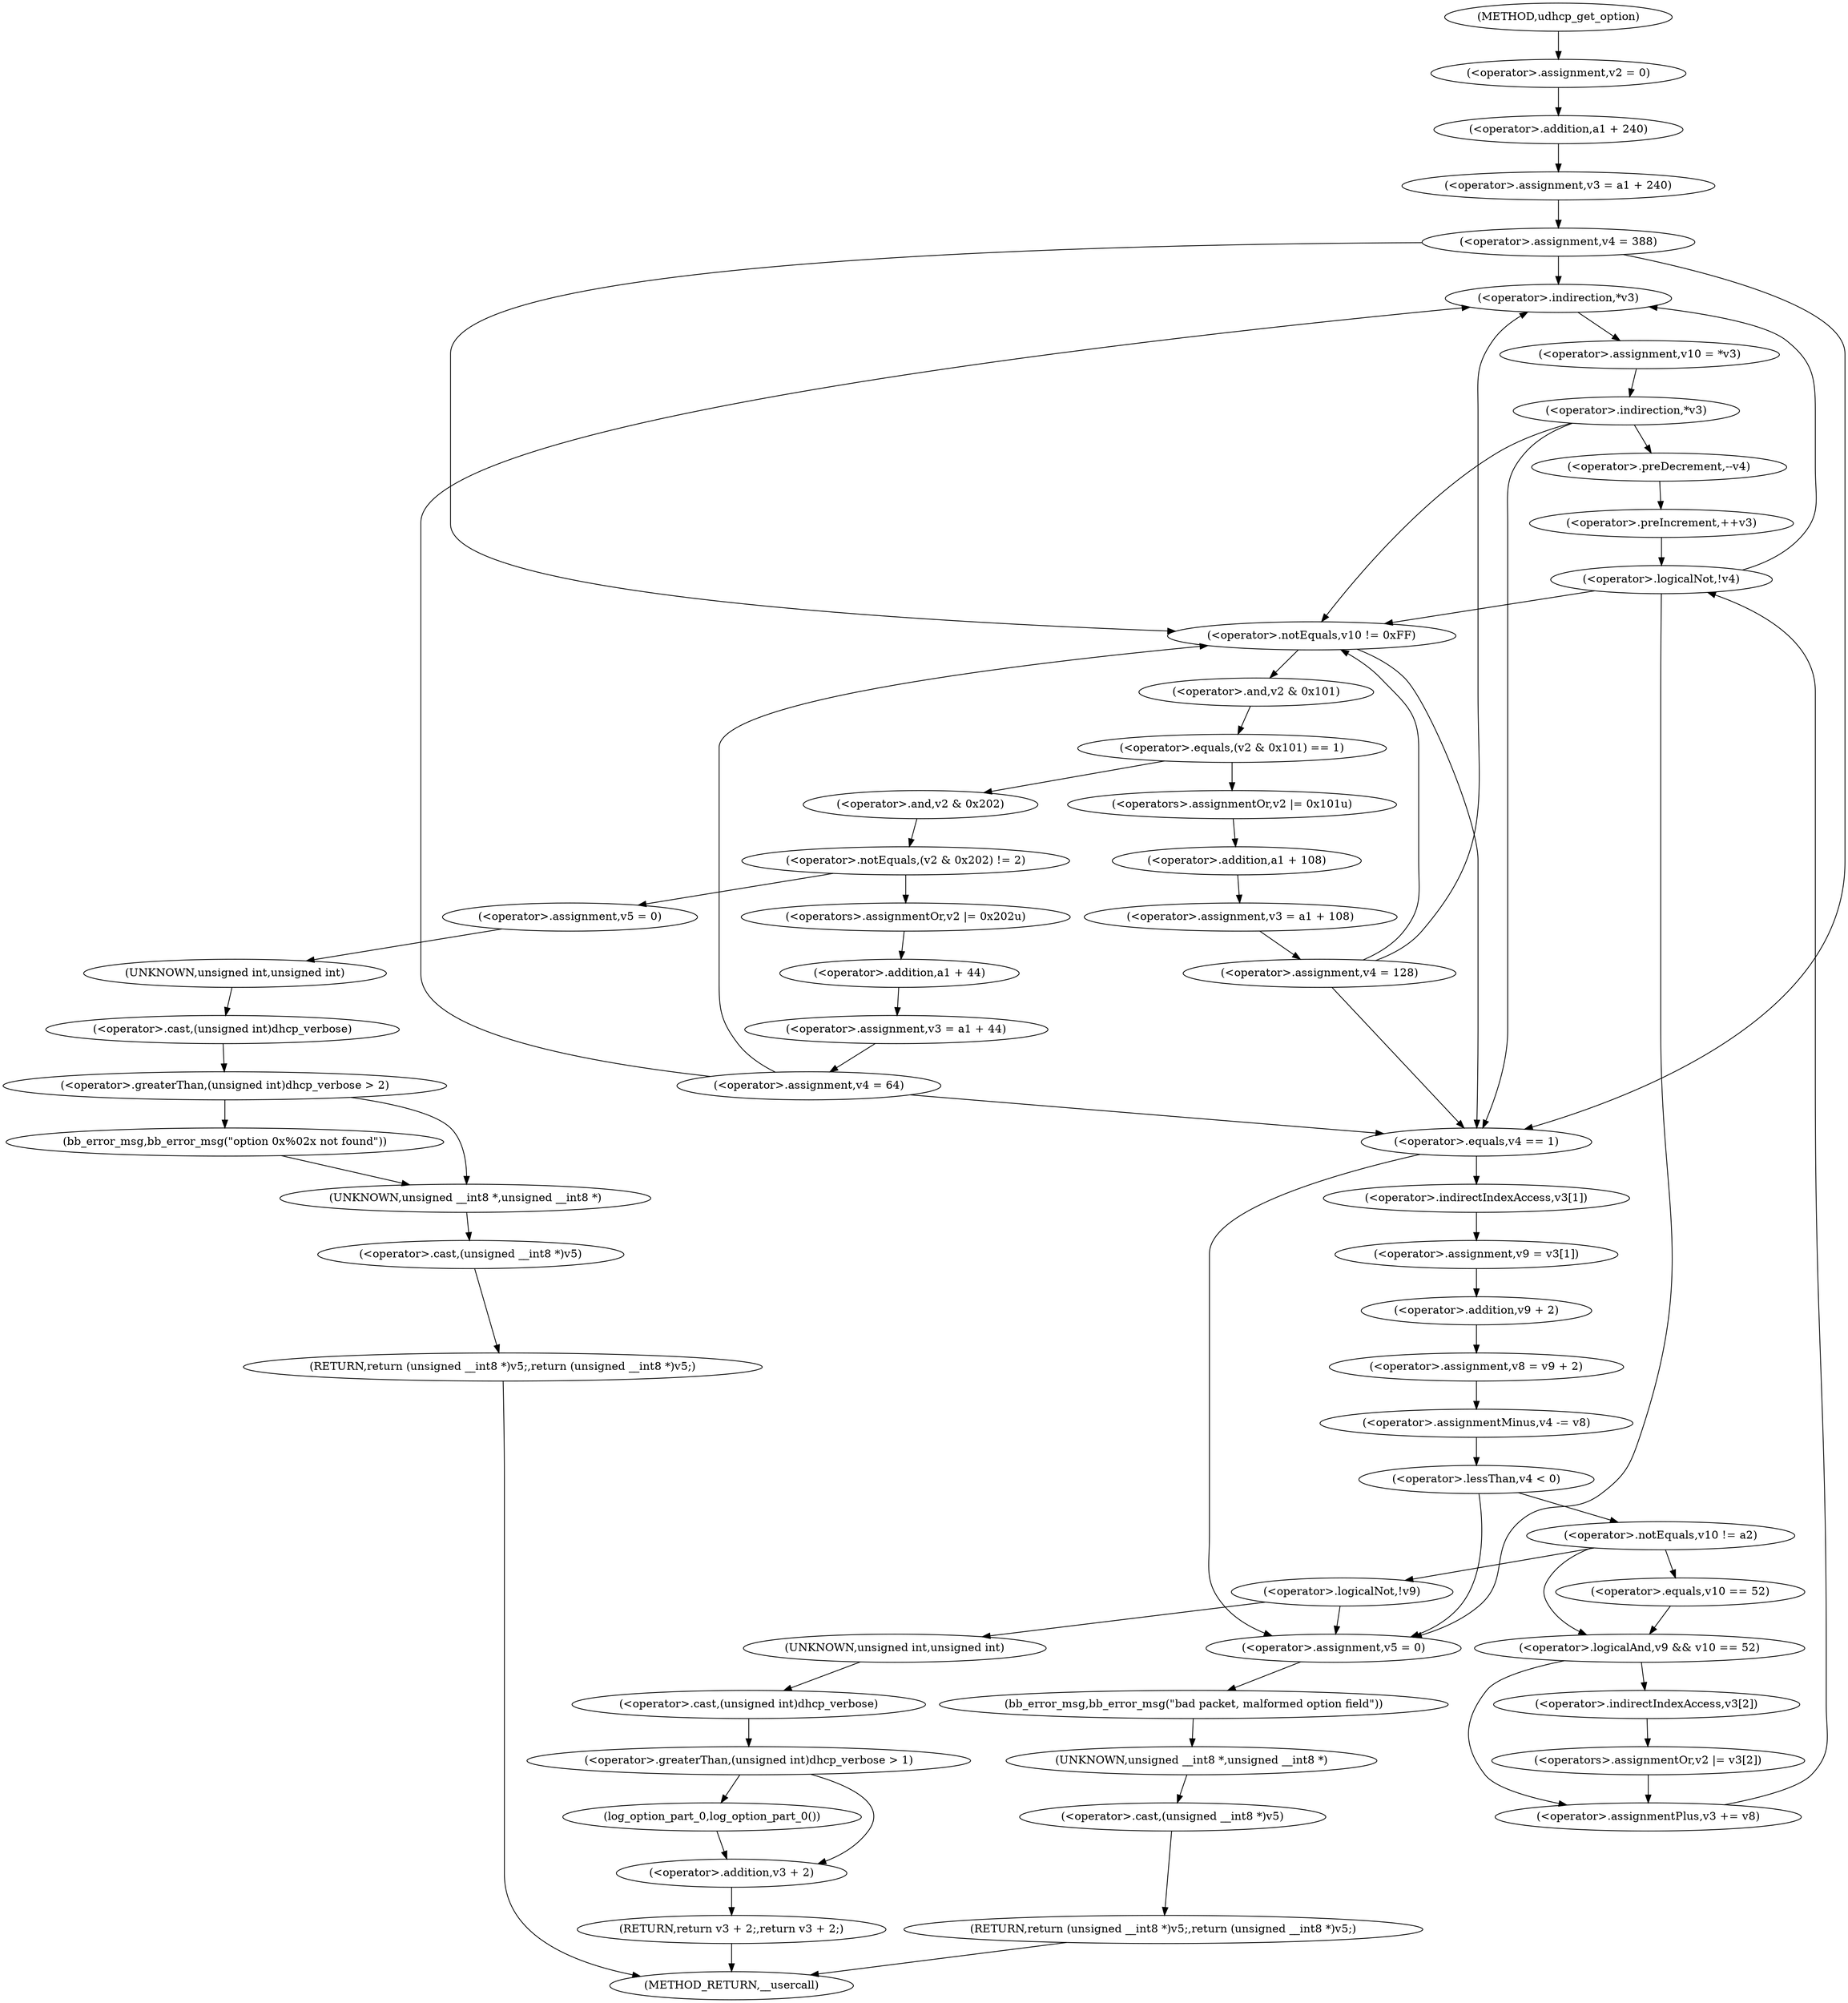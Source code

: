 digraph udhcp_get_option {  
"1000119" [label = "(<operator>.assignment,v2 = 0)" ]
"1000122" [label = "(<operator>.assignment,v3 = a1 + 240)" ]
"1000124" [label = "(<operator>.addition,a1 + 240)" ]
"1000127" [label = "(<operator>.assignment,v4 = 388)" ]
"1000136" [label = "(<operator>.assignment,v10 = *v3)" ]
"1000138" [label = "(<operator>.indirection,*v3)" ]
"1000141" [label = "(<operator>.indirection,*v3)" ]
"1000144" [label = "(<operator>.preDecrement,--v4)" ]
"1000146" [label = "(<operator>.preIncrement,++v3)" ]
"1000150" [label = "(<operator>.logicalNot,!v4)" ]
"1000154" [label = "(<operator>.notEquals,v10 != 0xFF)" ]
"1000159" [label = "(<operator>.equals,(v2 & 0x101) == 1)" ]
"1000160" [label = "(<operator>.and,v2 & 0x101)" ]
"1000165" [label = "(<operators>.assignmentOr,v2 |= 0x101u)" ]
"1000168" [label = "(<operator>.assignment,v3 = a1 + 108)" ]
"1000170" [label = "(<operator>.addition,a1 + 108)" ]
"1000173" [label = "(<operator>.assignment,v4 = 128)" ]
"1000179" [label = "(<operator>.notEquals,(v2 & 0x202) != 2)" ]
"1000180" [label = "(<operator>.and,v2 & 0x202)" ]
"1000185" [label = "(<operator>.assignment,v5 = 0)" ]
"1000189" [label = "(<operator>.greaterThan,(unsigned int)dhcp_verbose > 2)" ]
"1000190" [label = "(<operator>.cast,(unsigned int)dhcp_verbose)" ]
"1000191" [label = "(UNKNOWN,unsigned int,unsigned int)" ]
"1000194" [label = "(bb_error_msg,bb_error_msg(\"option 0x%02x not found\"))" ]
"1000196" [label = "(RETURN,return (unsigned __int8 *)v5;,return (unsigned __int8 *)v5;)" ]
"1000197" [label = "(<operator>.cast,(unsigned __int8 *)v5)" ]
"1000198" [label = "(UNKNOWN,unsigned __int8 *,unsigned __int8 *)" ]
"1000200" [label = "(<operators>.assignmentOr,v2 |= 0x202u)" ]
"1000203" [label = "(<operator>.assignment,v3 = a1 + 44)" ]
"1000205" [label = "(<operator>.addition,a1 + 44)" ]
"1000208" [label = "(<operator>.assignment,v4 = 64)" ]
"1000212" [label = "(<operator>.equals,v4 == 1)" ]
"1000216" [label = "(<operator>.assignment,v9 = v3[1])" ]
"1000218" [label = "(<operator>.indirectIndexAccess,v3[1])" ]
"1000221" [label = "(<operator>.assignment,v8 = v9 + 2)" ]
"1000223" [label = "(<operator>.addition,v9 + 2)" ]
"1000226" [label = "(<operator>.assignmentMinus,v4 -= v8)" ]
"1000230" [label = "(<operator>.lessThan,v4 < 0)" ]
"1000235" [label = "(<operator>.notEquals,v10 != a2)" ]
"1000240" [label = "(<operator>.logicalAnd,v9 && v10 == 52)" ]
"1000242" [label = "(<operator>.equals,v10 == 52)" ]
"1000245" [label = "(<operators>.assignmentOr,v2 |= v3[2])" ]
"1000247" [label = "(<operator>.indirectIndexAccess,v3[2])" ]
"1000250" [label = "(<operator>.assignmentPlus,v3 += v8)" ]
"1000255" [label = "(<operator>.logicalNot,!v9)" ]
"1000259" [label = "(<operator>.assignment,v5 = 0)" ]
"1000262" [label = "(bb_error_msg,bb_error_msg(\"bad packet, malformed option field\"))" ]
"1000264" [label = "(RETURN,return (unsigned __int8 *)v5;,return (unsigned __int8 *)v5;)" ]
"1000265" [label = "(<operator>.cast,(unsigned __int8 *)v5)" ]
"1000266" [label = "(UNKNOWN,unsigned __int8 *,unsigned __int8 *)" ]
"1000269" [label = "(<operator>.greaterThan,(unsigned int)dhcp_verbose > 1)" ]
"1000270" [label = "(<operator>.cast,(unsigned int)dhcp_verbose)" ]
"1000271" [label = "(UNKNOWN,unsigned int,unsigned int)" ]
"1000274" [label = "(log_option_part_0,log_option_part_0())" ]
"1000275" [label = "(RETURN,return v3 + 2;,return v3 + 2;)" ]
"1000276" [label = "(<operator>.addition,v3 + 2)" ]
"1000108" [label = "(METHOD,udhcp_get_option)" ]
"1000279" [label = "(METHOD_RETURN,__usercall)" ]
  "1000119" -> "1000124" 
  "1000122" -> "1000127" 
  "1000124" -> "1000122" 
  "1000127" -> "1000138" 
  "1000127" -> "1000154" 
  "1000127" -> "1000212" 
  "1000136" -> "1000141" 
  "1000138" -> "1000136" 
  "1000141" -> "1000154" 
  "1000141" -> "1000212" 
  "1000141" -> "1000144" 
  "1000144" -> "1000146" 
  "1000146" -> "1000150" 
  "1000150" -> "1000138" 
  "1000150" -> "1000154" 
  "1000150" -> "1000259" 
  "1000154" -> "1000212" 
  "1000154" -> "1000160" 
  "1000159" -> "1000165" 
  "1000159" -> "1000180" 
  "1000160" -> "1000159" 
  "1000165" -> "1000170" 
  "1000168" -> "1000173" 
  "1000170" -> "1000168" 
  "1000173" -> "1000138" 
  "1000173" -> "1000154" 
  "1000173" -> "1000212" 
  "1000179" -> "1000185" 
  "1000179" -> "1000200" 
  "1000180" -> "1000179" 
  "1000185" -> "1000191" 
  "1000189" -> "1000198" 
  "1000189" -> "1000194" 
  "1000190" -> "1000189" 
  "1000191" -> "1000190" 
  "1000194" -> "1000198" 
  "1000196" -> "1000279" 
  "1000197" -> "1000196" 
  "1000198" -> "1000197" 
  "1000200" -> "1000205" 
  "1000203" -> "1000208" 
  "1000205" -> "1000203" 
  "1000208" -> "1000138" 
  "1000208" -> "1000154" 
  "1000208" -> "1000212" 
  "1000212" -> "1000259" 
  "1000212" -> "1000218" 
  "1000216" -> "1000223" 
  "1000218" -> "1000216" 
  "1000221" -> "1000226" 
  "1000223" -> "1000221" 
  "1000226" -> "1000230" 
  "1000230" -> "1000259" 
  "1000230" -> "1000235" 
  "1000235" -> "1000240" 
  "1000235" -> "1000242" 
  "1000235" -> "1000255" 
  "1000240" -> "1000247" 
  "1000240" -> "1000250" 
  "1000242" -> "1000240" 
  "1000245" -> "1000250" 
  "1000247" -> "1000245" 
  "1000250" -> "1000150" 
  "1000255" -> "1000271" 
  "1000255" -> "1000259" 
  "1000259" -> "1000262" 
  "1000262" -> "1000266" 
  "1000264" -> "1000279" 
  "1000265" -> "1000264" 
  "1000266" -> "1000265" 
  "1000269" -> "1000274" 
  "1000269" -> "1000276" 
  "1000270" -> "1000269" 
  "1000271" -> "1000270" 
  "1000274" -> "1000276" 
  "1000275" -> "1000279" 
  "1000276" -> "1000275" 
  "1000108" -> "1000119" 
}
